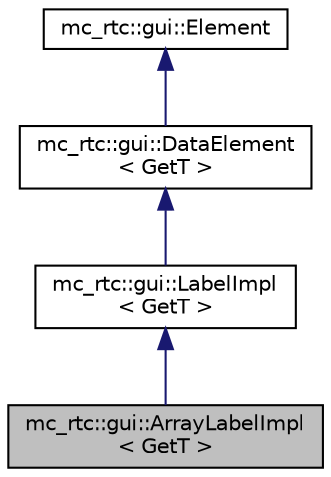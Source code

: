 digraph "mc_rtc::gui::ArrayLabelImpl&lt; GetT &gt;"
{
 // INTERACTIVE_SVG=YES
  edge [fontname="Helvetica",fontsize="10",labelfontname="Helvetica",labelfontsize="10"];
  node [fontname="Helvetica",fontsize="10",shape=record];
  Node0 [label="mc_rtc::gui::ArrayLabelImpl\l\< GetT \>",height=0.2,width=0.4,color="black", fillcolor="grey75", style="filled", fontcolor="black"];
  Node1 -> Node0 [dir="back",color="midnightblue",fontsize="10",style="solid",fontname="Helvetica"];
  Node1 [label="mc_rtc::gui::LabelImpl\l\< GetT \>",height=0.2,width=0.4,color="black", fillcolor="white", style="filled",URL="$structmc__rtc_1_1gui_1_1LabelImpl.html"];
  Node2 -> Node1 [dir="back",color="midnightblue",fontsize="10",style="solid",fontname="Helvetica"];
  Node2 [label="mc_rtc::gui::DataElement\l\< GetT \>",height=0.2,width=0.4,color="black", fillcolor="white", style="filled",URL="$structmc__rtc_1_1gui_1_1DataElement.html"];
  Node3 -> Node2 [dir="back",color="midnightblue",fontsize="10",style="solid",fontname="Helvetica"];
  Node3 [label="mc_rtc::gui::Element",height=0.2,width=0.4,color="black", fillcolor="white", style="filled",URL="$structmc__rtc_1_1gui_1_1Element.html"];
}

